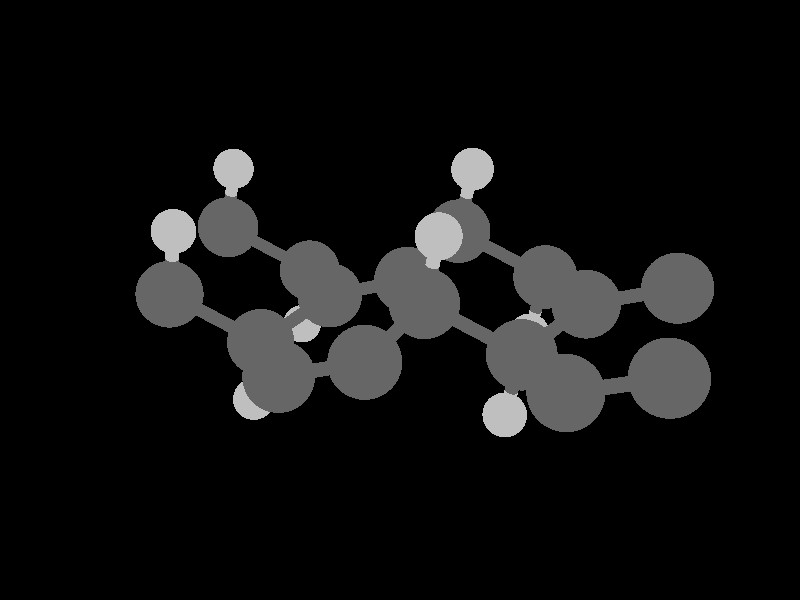 global_settings {
	ambient_light rgb <0.200000002980232, 0.200000002980232, 0.200000002980232>
	max_trace_level 15
}

background { color rgb <0,0,0> }

camera {
	perspective
	location <3.046446802355, -20.1295964705612, 14.4866844185395>
	angle 40
	up <-0.124625509247132, 0.495663800512725, 0.859526543689126>
	right <0.966953837846615, 0.254861627725048, -0.00676950419469307> * 1.33333333333333
	direction <-0.222415732174224, 0.830278837243622, -0.511046274330205> }

light_source {
	<100.48971317733, -30.8991528601513, 122.446536663412>
	color rgb <1, 1, 1>
	fade_distance 221.16250441465
	fade_power 0
	parallel
	point_at <-100.48971317733, 30.8991528601513, -122.446536663412>
}

light_source {
	<-107.485950578875, 61.7280880298864, 38.8760596553503>
	color rgb <0.300000011920929, 0.300000011920929, 0.300000011920929>
	fade_distance 221.16250441465
	fade_power 0
	parallel
	point_at <107.485950578875, -61.7280880298864, -38.8760596553503>
}

#default {
	finish {ambient .8 diffuse 1 specular 1 roughness .005 metallic 0.5}
}

union {
cylinder {
	<-2.87261, -7.02553, 4.24565>, 	<-2.78971817375859, -7.02552580337048, 4.70842492684887>, 0.1
	pigment { rgbt <0.75, 0.75, 0.75, 0> }
}
cylinder {
	<-2.78971817375859, -7.02552580337048, 4.70842492684887>, 	<-2.67509, -7.02552, 5.34838>, 0.1
	pigment { rgbt <0.400000005960464, 0.400000005960464, 0.400000005960464, 0> }
}
cylinder {
	<-2.87261, -4.70053, 4.24565>, 	<-2.78971817375859, -4.70052580337048, 4.70842492684887>, 0.1
	pigment { rgbt <0.75, 0.75, 0.75, 0> }
}
cylinder {
	<-2.78971817375859, -4.70052580337048, 4.70842492684887>, 	<-2.67509, -4.70052, 5.34838>, 0.1
	pigment { rgbt <0.400000005960464, 0.400000005960464, 0.400000005960464, 0> }
}
cylinder {
	<1.13235, -7.02553, 4.66659>, 	<1.21524168681386, -7.02553, 5.12935995181948>, 0.1
	pigment { rgbt <0.75, 0.75, 0.75, 0> }
}
cylinder {
	<1.21524168681386, -7.02553, 5.12935995181948>, 	<1.32987, -7.02553, 5.76931>, 0.1
	pigment { rgbt <0.400000005960464, 0.400000005960464, 0.400000005960464, 0> }
}
cylinder {
	<1.13235, -4.70053, 4.66659>, 	<1.21524168681386, -4.70053, 5.12935995181948>, 0.1
	pigment { rgbt <0.75, 0.75, 0.75, 0> }
}
cylinder {
	<1.21524168681386, -4.70053, 5.12935995181948>, 	<1.32987, -4.70053, 5.76931>, 0.1
	pigment { rgbt <0.400000005960464, 0.400000005960464, 0.400000005960464, 0> }
}
cylinder {
	<-2.67509, -7.02552, 5.34838>, 	<-2.29173, -6.47819, 5.508415>, 0.1
	pigment { rgbt <0.400000005960464, 0.400000005960464, 0.400000005960464, 0> }
}
cylinder {
	<-2.29173, -6.47819, 5.508415>, 	<-1.90837, -5.93086, 5.66845>, 0.1
	pigment { rgbt <0.400000005960464, 0.400000005960464, 0.400000005960464, 0> }
}
cylinder {
	<-2.67509, -7.02552, 5.34838>, 	<-2.29173, -7.64069, 5.508415>, 0.1
	pigment { rgbt <0.400000005960464, 0.400000005960464, 0.400000005960464, 0> }
}
cylinder {
	<-2.29173, -7.64069, 5.508415>, 	<-1.90837, -8.25586, 5.66845>, 0.1
	pigment { rgbt <0.400000005960464, 0.400000005960464, 0.400000005960464, 0> }
}
cylinder {
	<-2.67509, -7.02552, 5.34838>, 	<-3.39232, -7.02552, 5.6715>, 0.1
	pigment { rgbt <0.400000005960464, 0.400000005960464, 0.400000005960464, 0> }
}
cylinder {
	<-3.39232, -7.02552, 5.6715>, 	<-4.10955, -7.02552, 5.99462>, 0.1
	pigment { rgbt <0.400000005960464, 0.400000005960464, 0.400000005960464, 0> }
}
cylinder {
	<-2.67509, -4.70052, 5.34838>, 	<-2.29173, -5.31569, 5.508415>, 0.1
	pigment { rgbt <0.400000005960464, 0.400000005960464, 0.400000005960464, 0> }
}
cylinder {
	<-2.29173, -5.31569, 5.508415>, 	<-1.90837, -5.93086, 5.66845>, 0.1
	pigment { rgbt <0.400000005960464, 0.400000005960464, 0.400000005960464, 0> }
}
cylinder {
	<-2.67509, -4.70052, 5.34838>, 	<-3.39232, -4.70052, 5.6715>, 0.1
	pigment { rgbt <0.400000005960464, 0.400000005960464, 0.400000005960464, 0> }
}
cylinder {
	<-3.39232, -4.70052, 5.6715>, 	<-4.10955, -4.70052, 5.99462>, 0.1
	pigment { rgbt <0.400000005960464, 0.400000005960464, 0.400000005960464, 0> }
}
cylinder {
	<-1.90837, -5.93086, 5.66845>, 	<-1.272995, -5.93086, 5.89422>, 0.1
	pigment { rgbt <0.400000005960464, 0.400000005960464, 0.400000005960464, 0> }
}
cylinder {
	<-1.272995, -5.93086, 5.89422>, 	<-0.63762, -5.93086, 6.11999>, 0.1
	pigment { rgbt <0.400000005960464, 0.400000005960464, 0.400000005960464, 0> }
}
cylinder {
	<-1.90837, -8.25586, 5.66845>, 	<-1.272995, -8.25586, 5.89422>, 0.1
	pigment { rgbt <0.400000005960464, 0.400000005960464, 0.400000005960464, 0> }
}
cylinder {
	<-1.272995, -8.25586, 5.89422>, 	<-0.63762, -8.25586, 6.11999>, 0.1
	pigment { rgbt <0.400000005960464, 0.400000005960464, 0.400000005960464, 0> }
}
cylinder {
	<1.32987, -7.02553, 5.76931>, 	<1.71323, -6.4782, 5.92935>, 0.1
	pigment { rgbt <0.400000005960464, 0.400000005960464, 0.400000005960464, 0> }
}
cylinder {
	<1.71323, -6.4782, 5.92935>, 	<2.09659, -5.93087, 6.08939>, 0.1
	pigment { rgbt <0.400000005960464, 0.400000005960464, 0.400000005960464, 0> }
}
cylinder {
	<1.32987, -7.02553, 5.76931>, 	<1.71323, -7.6407, 5.92935>, 0.1
	pigment { rgbt <0.400000005960464, 0.400000005960464, 0.400000005960464, 0> }
}
cylinder {
	<1.71323, -7.6407, 5.92935>, 	<2.09659, -8.25587, 6.08939>, 0.1
	pigment { rgbt <0.400000005960464, 0.400000005960464, 0.400000005960464, 0> }
}
cylinder {
	<1.32987, -7.02553, 5.76931>, 	<0.61264, -7.025525, 6.092435>, 0.1
	pigment { rgbt <0.400000005960464, 0.400000005960464, 0.400000005960464, 0> }
}
cylinder {
	<0.61264, -7.025525, 6.092435>, 	<-0.10459, -7.02552, 6.41556>, 0.1
	pigment { rgbt <0.400000005960464, 0.400000005960464, 0.400000005960464, 0> }
}
cylinder {
	<1.32987, -4.70053, 5.76931>, 	<1.71323, -5.3157, 5.92935>, 0.1
	pigment { rgbt <0.400000005960464, 0.400000005960464, 0.400000005960464, 0> }
}
cylinder {
	<1.71323, -5.3157, 5.92935>, 	<2.09659, -5.93087, 6.08939>, 0.1
	pigment { rgbt <0.400000005960464, 0.400000005960464, 0.400000005960464, 0> }
}
cylinder {
	<1.32987, -4.70053, 5.76931>, 	<0.61264, -4.700525, 6.092435>, 0.1
	pigment { rgbt <0.400000005960464, 0.400000005960464, 0.400000005960464, 0> }
}
cylinder {
	<0.61264, -4.700525, 6.092435>, 	<-0.10459, -4.70052, 6.41556>, 0.1
	pigment { rgbt <0.400000005960464, 0.400000005960464, 0.400000005960464, 0> }
}
cylinder {
	<-4.10955, -4.70052, 5.99462>, 	<-3.99497974975176, -4.70052, 6.63458149204107>, 0.1
	pigment { rgbt <0.400000005960464, 0.400000005960464, 0.400000005960464, 0> }
}
cylinder {
	<-3.99497974975176, -4.70052, 6.63458149204107>, 	<-3.91213, -4.70052, 7.09736>, 0.1
	pigment { rgbt <0.75, 0.75, 0.75, 0> }
}
cylinder {
	<-4.10955, -7.02552, 5.99462>, 	<-3.99497974975176, -7.02552, 6.63458149204107>, 0.1
	pigment { rgbt <0.400000005960464, 0.400000005960464, 0.400000005960464, 0> }
}
cylinder {
	<-3.99497974975176, -7.02552, 6.63458149204107>, 	<-3.91213, -7.02552, 7.09736>, 0.1
	pigment { rgbt <0.75, 0.75, 0.75, 0> }
}
cylinder {
	<2.09659, -5.93087, 6.08939>, 	<2.731965, -5.93087, 6.31516>, 0.1
	pigment { rgbt <0.400000005960464, 0.400000005960464, 0.400000005960464, 0> }
}
cylinder {
	<2.731965, -5.93087, 6.31516>, 	<3.36734, -5.93087, 6.54093>, 0.1
	pigment { rgbt <0.400000005960464, 0.400000005960464, 0.400000005960464, 0> }
}
cylinder {
	<2.09659, -8.25587, 6.08939>, 	<2.731965, -8.25587, 6.31516>, 0.1
	pigment { rgbt <0.400000005960464, 0.400000005960464, 0.400000005960464, 0> }
}
cylinder {
	<2.731965, -8.25587, 6.31516>, 	<3.36734, -8.25587, 6.54093>, 0.1
	pigment { rgbt <0.400000005960464, 0.400000005960464, 0.400000005960464, 0> }
}
cylinder {
	<-0.63762, -8.25586, 6.11999>, 	<-0.371105, -7.64069, 6.267775>, 0.1
	pigment { rgbt <0.400000005960464, 0.400000005960464, 0.400000005960464, 0> }
}
cylinder {
	<-0.371105, -7.64069, 6.267775>, 	<-0.10459, -7.02552, 6.41556>, 0.1
	pigment { rgbt <0.400000005960464, 0.400000005960464, 0.400000005960464, 0> }
}
cylinder {
	<-0.63762, -5.93086, 6.11999>, 	<-0.371105, -6.47819, 6.267775>, 0.1
	pigment { rgbt <0.400000005960464, 0.400000005960464, 0.400000005960464, 0> }
}
cylinder {
	<-0.371105, -6.47819, 6.267775>, 	<-0.10459, -7.02552, 6.41556>, 0.1
	pigment { rgbt <0.400000005960464, 0.400000005960464, 0.400000005960464, 0> }
}
cylinder {
	<-0.63762, -5.93086, 6.11999>, 	<-0.371105, -5.31569, 6.267775>, 0.1
	pigment { rgbt <0.400000005960464, 0.400000005960464, 0.400000005960464, 0> }
}
cylinder {
	<-0.371105, -5.31569, 6.267775>, 	<-0.10459, -4.70052, 6.41556>, 0.1
	pigment { rgbt <0.400000005960464, 0.400000005960464, 0.400000005960464, 0> }
}
cylinder {
	<-0.10459, -7.02552, 6.41556>, 	<0.00998025024824362, -7.02552, 7.05552149204107>, 0.1
	pigment { rgbt <0.400000005960464, 0.400000005960464, 0.400000005960464, 0> }
}
cylinder {
	<0.00998025024824362, -7.02552, 7.05552149204107>, 	<0.09283, -7.02552, 7.5183>, 0.1
	pigment { rgbt <0.75, 0.75, 0.75, 0> }
}
cylinder {
	<-0.10459, -4.70052, 6.41556>, 	<0.00998025024824362, -4.70052, 7.05552149204107>, 0.1
	pigment { rgbt <0.400000005960464, 0.400000005960464, 0.400000005960464, 0> }
}
cylinder {
	<0.00998025024824362, -4.70052, 7.05552149204107>, 	<0.09283, -4.70052, 7.5183>, 0.1
	pigment { rgbt <0.75, 0.75, 0.75, 0> }
}
sphere {
	<-3.91213, -4.70052, 7.09736>, 0.33
	pigment { rgbt <0.75, 0.75, 0.75,0> }
}
sphere {
	<-3.91213, -7.02552, 7.09736>, 0.33
	pigment { rgbt <0.75, 0.75, 0.75,0> }
}
sphere {
	<0.09283, -4.70052, 7.5183>, 0.33
	pigment { rgbt <0.75, 0.75, 0.75,0> }
}
sphere {
	<0.09283, -7.02552, 7.5183>, 0.33
	pigment { rgbt <0.75, 0.75, 0.75,0> }
}
sphere {
	<-4.10955, -4.70052, 5.99462>, 0.51
	pigment { rgbt <0.400000005960464, 0.400000005960464, 0.400000005960464,0> }
}
sphere {
	<-4.10955, -7.02552, 5.99462>, 0.51
	pigment { rgbt <0.400000005960464, 0.400000005960464, 0.400000005960464,0> }
}
sphere {
	<-0.10459, -4.70052, 6.41556>, 0.51
	pigment { rgbt <0.400000005960464, 0.400000005960464, 0.400000005960464,0> }
}
sphere {
	<-0.10459, -7.02552, 6.41556>, 0.51
	pigment { rgbt <0.400000005960464, 0.400000005960464, 0.400000005960464,0> }
}
sphere {
	<-1.90837, -5.93086, 5.66845>, 0.51
	pigment { rgbt <0.400000005960464, 0.400000005960464, 0.400000005960464,0> }
}
sphere {
	<-1.90837, -8.25586, 5.66845>, 0.51
	pigment { rgbt <0.400000005960464, 0.400000005960464, 0.400000005960464,0> }
}
sphere {
	<2.09659, -5.93087, 6.08939>, 0.51
	pigment { rgbt <0.400000005960464, 0.400000005960464, 0.400000005960464,0> }
}
sphere {
	<2.09659, -8.25587, 6.08939>, 0.51
	pigment { rgbt <0.400000005960464, 0.400000005960464, 0.400000005960464,0> }
}
sphere {
	<-0.63762, -5.93086, 6.11999>, 0.51
	pigment { rgbt <0.400000005960464, 0.400000005960464, 0.400000005960464,0> }
}
sphere {
	<-0.63762, -8.25586, 6.11999>, 0.51
	pigment { rgbt <0.400000005960464, 0.400000005960464, 0.400000005960464,0> }
}
sphere {
	<3.36734, -5.93087, 6.54093>, 0.51
	pigment { rgbt <0.400000005960464, 0.400000005960464, 0.400000005960464,0> }
}
sphere {
	<3.36734, -8.25587, 6.54093>, 0.51
	pigment { rgbt <0.400000005960464, 0.400000005960464, 0.400000005960464,0> }
}
sphere {
	<-2.67509, -4.70052, 5.34838>, 0.51
	pigment { rgbt <0.400000005960464, 0.400000005960464, 0.400000005960464,0> }
}
sphere {
	<-2.67509, -7.02552, 5.34838>, 0.51
	pigment { rgbt <0.400000005960464, 0.400000005960464, 0.400000005960464,0> }
}
sphere {
	<1.32987, -4.70053, 5.76931>, 0.51
	pigment { rgbt <0.400000005960464, 0.400000005960464, 0.400000005960464,0> }
}
sphere {
	<1.32987, -7.02553, 5.76931>, 0.51
	pigment { rgbt <0.400000005960464, 0.400000005960464, 0.400000005960464,0> }
}
sphere {
	<-2.87261, -4.70053, 4.24565>, 0.33
	pigment { rgbt <0.75, 0.75, 0.75,0> }
}
sphere {
	<-2.87261, -7.02553, 4.24565>, 0.33
	pigment { rgbt <0.75, 0.75, 0.75,0> }
}
sphere {
	<1.13235, -4.70053, 4.66659>, 0.33
	pigment { rgbt <0.75, 0.75, 0.75,0> }
}
sphere {
	<1.13235, -7.02553, 4.66659>, 0.33
	pigment { rgbt <0.75, 0.75, 0.75,0> }
}
}
merge {
}
